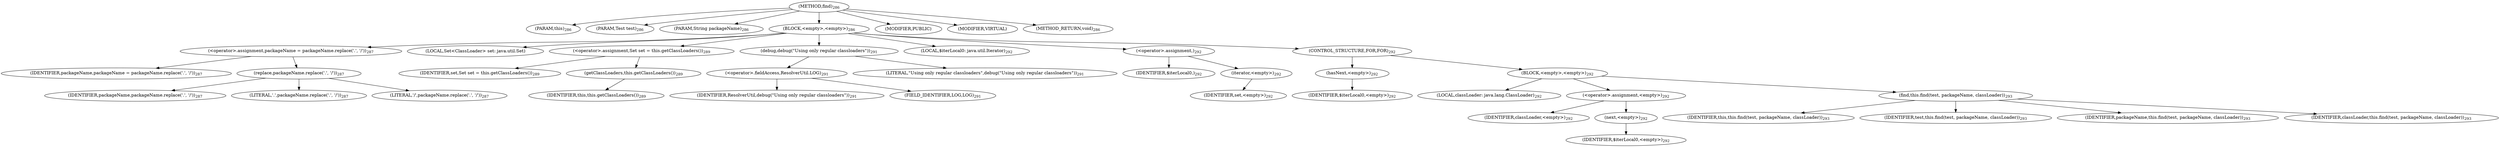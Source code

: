 digraph "find" {  
"445" [label = <(METHOD,find)<SUB>286</SUB>> ]
"51" [label = <(PARAM,this)<SUB>286</SUB>> ]
"446" [label = <(PARAM,Test test)<SUB>286</SUB>> ]
"447" [label = <(PARAM,String packageName)<SUB>286</SUB>> ]
"448" [label = <(BLOCK,&lt;empty&gt;,&lt;empty&gt;)<SUB>286</SUB>> ]
"449" [label = <(&lt;operator&gt;.assignment,packageName = packageName.replace('.', '/'))<SUB>287</SUB>> ]
"450" [label = <(IDENTIFIER,packageName,packageName = packageName.replace('.', '/'))<SUB>287</SUB>> ]
"451" [label = <(replace,packageName.replace('.', '/'))<SUB>287</SUB>> ]
"452" [label = <(IDENTIFIER,packageName,packageName.replace('.', '/'))<SUB>287</SUB>> ]
"453" [label = <(LITERAL,'.',packageName.replace('.', '/'))<SUB>287</SUB>> ]
"454" [label = <(LITERAL,'/',packageName.replace('.', '/'))<SUB>287</SUB>> ]
"455" [label = <(LOCAL,Set&lt;ClassLoader&gt; set: java.util.Set)> ]
"456" [label = <(&lt;operator&gt;.assignment,Set set = this.getClassLoaders())<SUB>289</SUB>> ]
"457" [label = <(IDENTIFIER,set,Set set = this.getClassLoaders())<SUB>289</SUB>> ]
"458" [label = <(getClassLoaders,this.getClassLoaders())<SUB>289</SUB>> ]
"50" [label = <(IDENTIFIER,this,this.getClassLoaders())<SUB>289</SUB>> ]
"459" [label = <(debug,debug(&quot;Using only regular classloaders&quot;))<SUB>291</SUB>> ]
"460" [label = <(&lt;operator&gt;.fieldAccess,ResolverUtil.LOG)<SUB>291</SUB>> ]
"461" [label = <(IDENTIFIER,ResolverUtil,debug(&quot;Using only regular classloaders&quot;))<SUB>291</SUB>> ]
"462" [label = <(FIELD_IDENTIFIER,LOG,LOG)<SUB>291</SUB>> ]
"463" [label = <(LITERAL,&quot;Using only regular classloaders&quot;,debug(&quot;Using only regular classloaders&quot;))<SUB>291</SUB>> ]
"464" [label = <(LOCAL,$iterLocal0: java.util.Iterator)<SUB>292</SUB>> ]
"465" [label = <(&lt;operator&gt;.assignment,)<SUB>292</SUB>> ]
"466" [label = <(IDENTIFIER,$iterLocal0,)<SUB>292</SUB>> ]
"467" [label = <(iterator,&lt;empty&gt;)<SUB>292</SUB>> ]
"468" [label = <(IDENTIFIER,set,&lt;empty&gt;)<SUB>292</SUB>> ]
"469" [label = <(CONTROL_STRUCTURE,FOR,FOR)<SUB>292</SUB>> ]
"470" [label = <(hasNext,&lt;empty&gt;)<SUB>292</SUB>> ]
"471" [label = <(IDENTIFIER,$iterLocal0,&lt;empty&gt;)<SUB>292</SUB>> ]
"472" [label = <(BLOCK,&lt;empty&gt;,&lt;empty&gt;)<SUB>292</SUB>> ]
"473" [label = <(LOCAL,classLoader: java.lang.ClassLoader)<SUB>292</SUB>> ]
"474" [label = <(&lt;operator&gt;.assignment,&lt;empty&gt;)<SUB>292</SUB>> ]
"475" [label = <(IDENTIFIER,classLoader,&lt;empty&gt;)<SUB>292</SUB>> ]
"476" [label = <(next,&lt;empty&gt;)<SUB>292</SUB>> ]
"477" [label = <(IDENTIFIER,$iterLocal0,&lt;empty&gt;)<SUB>292</SUB>> ]
"478" [label = <(find,this.find(test, packageName, classLoader))<SUB>293</SUB>> ]
"52" [label = <(IDENTIFIER,this,this.find(test, packageName, classLoader))<SUB>293</SUB>> ]
"479" [label = <(IDENTIFIER,test,this.find(test, packageName, classLoader))<SUB>293</SUB>> ]
"480" [label = <(IDENTIFIER,packageName,this.find(test, packageName, classLoader))<SUB>293</SUB>> ]
"481" [label = <(IDENTIFIER,classLoader,this.find(test, packageName, classLoader))<SUB>293</SUB>> ]
"482" [label = <(MODIFIER,PUBLIC)> ]
"483" [label = <(MODIFIER,VIRTUAL)> ]
"484" [label = <(METHOD_RETURN,void)<SUB>286</SUB>> ]
  "445" -> "51" 
  "445" -> "446" 
  "445" -> "447" 
  "445" -> "448" 
  "445" -> "482" 
  "445" -> "483" 
  "445" -> "484" 
  "448" -> "449" 
  "448" -> "455" 
  "448" -> "456" 
  "448" -> "459" 
  "448" -> "464" 
  "448" -> "465" 
  "448" -> "469" 
  "449" -> "450" 
  "449" -> "451" 
  "451" -> "452" 
  "451" -> "453" 
  "451" -> "454" 
  "456" -> "457" 
  "456" -> "458" 
  "458" -> "50" 
  "459" -> "460" 
  "459" -> "463" 
  "460" -> "461" 
  "460" -> "462" 
  "465" -> "466" 
  "465" -> "467" 
  "467" -> "468" 
  "469" -> "470" 
  "469" -> "472" 
  "470" -> "471" 
  "472" -> "473" 
  "472" -> "474" 
  "472" -> "478" 
  "474" -> "475" 
  "474" -> "476" 
  "476" -> "477" 
  "478" -> "52" 
  "478" -> "479" 
  "478" -> "480" 
  "478" -> "481" 
}
